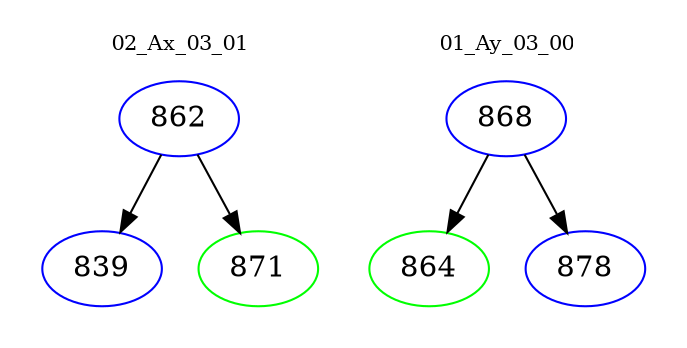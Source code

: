 digraph{
subgraph cluster_0 {
color = white
label = "02_Ax_03_01";
fontsize=10;
T0_862 [label="862", color="blue"]
T0_862 -> T0_839 [color="black"]
T0_839 [label="839", color="blue"]
T0_862 -> T0_871 [color="black"]
T0_871 [label="871", color="green"]
}
subgraph cluster_1 {
color = white
label = "01_Ay_03_00";
fontsize=10;
T1_868 [label="868", color="blue"]
T1_868 -> T1_864 [color="black"]
T1_864 [label="864", color="green"]
T1_868 -> T1_878 [color="black"]
T1_878 [label="878", color="blue"]
}
}
